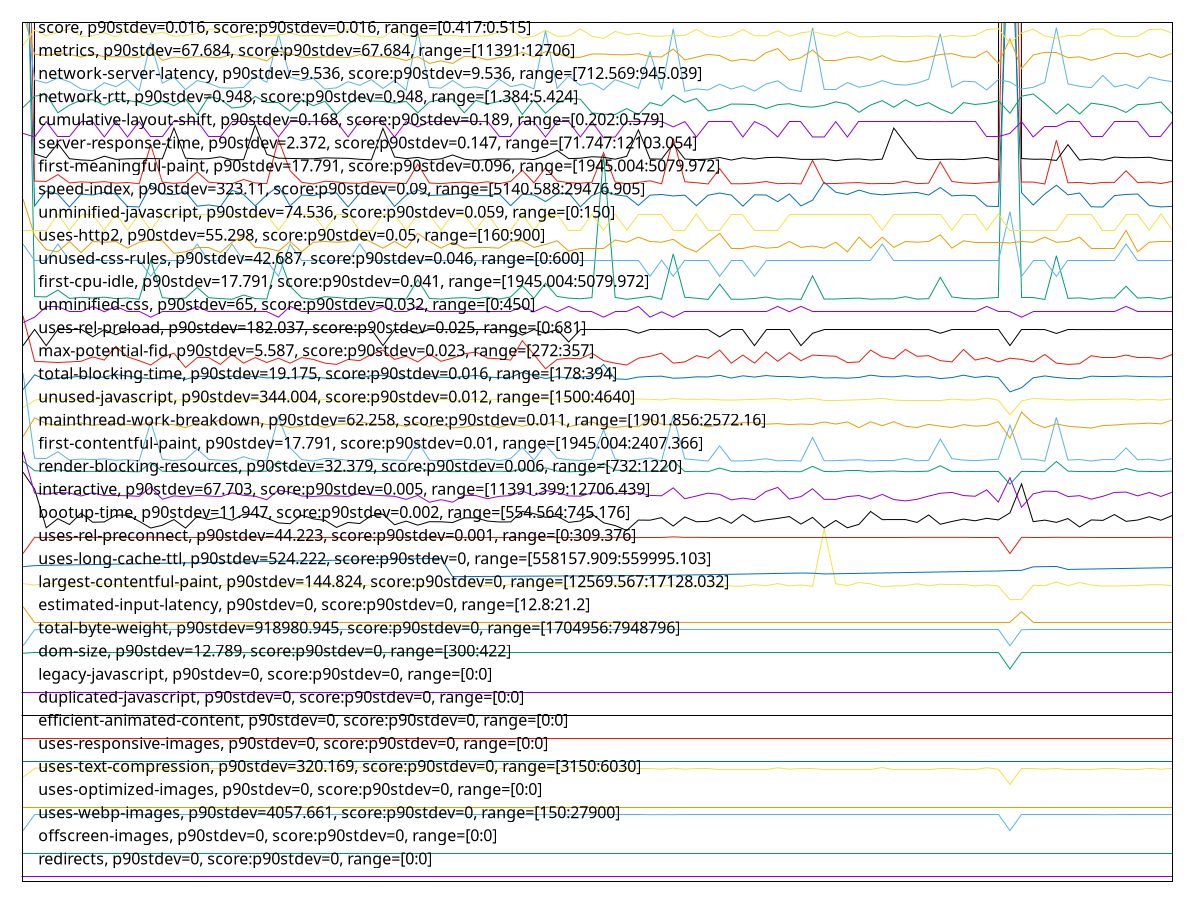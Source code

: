 reset
set terminal svg size 640, 4440 enhanced background rgb 'white'
set output "reprap/correlation/pages/correlation.svg"

$redirectsP90Stdev0ScoreP90Stdev0Range00 <<EOF
0 0.2
1 0.2
2 0.2
3 0.2
4 0.2
5 0.2
6 0.2
7 0.2
8 0.2
9 0.2
10 0.2
11 0.2
12 0.2
13 0.2
14 0.2
15 0.2
16 0.2
17 0.2
18 0.2
19 0.2
20 0.2
21 0.2
22 0.2
23 0.2
24 0.2
25 0.2
26 0.2
27 0.2
28 0.2
29 0.2
30 0.2
31 0.2
32 0.2
33 0.2
34 0.2
35 0.2
36 0.2
37 0.2
38 0.2
39 0.2
40 0.2
41 0.2
42 0.2
43 0.2
44 0.2
45 0.2
46 0.2
47 0.2
48 0.2
49 0.2
50 0.2
51 0.2
52 0.2
53 0.2
54 0.2
55 0.2
56 0.2
57 0.2
58 0.2
59 0.2
60 0.2
61 0.2
62 0.2
63 0.2
64 0.2
65 0.2
66 0.2
67 0.2
68 0.2
69 0.2
70 0.2
71 0.2
72 0.2
73 0.2
74 0.2
75 0.2
76 0.2
77 0.2
78 0.2
79 0.2
80 0.2
81 0.2
82 0.2
83 0.2
84 0.2
85 0.2
86 0.2
87 0.2
88 0.2
89 0.2
90 0.2
91 0.2
92 0.2
93 0.2
94 0.2
95 0.2
96 0.2
97 0.2
98 0.2
99 0.2
EOF

$offscreenImagesP90Stdev0ScoreP90Stdev0Range00 <<EOF
0 1.2
1 1.2
2 1.2
3 1.2
4 1.2
5 1.2
6 1.2
7 1.2
8 1.2
9 1.2
10 1.2
11 1.2
12 1.2
13 1.2
14 1.2
15 1.2
16 1.2
17 1.2
18 1.2
19 1.2
20 1.2
21 1.2
22 1.2
23 1.2
24 1.2
25 1.2
26 1.2
27 1.2
28 1.2
29 1.2
30 1.2
31 1.2
32 1.2
33 1.2
34 1.2
35 1.2
36 1.2
37 1.2
38 1.2
39 1.2
40 1.2
41 1.2
42 1.2
43 1.2
44 1.2
45 1.2
46 1.2
47 1.2
48 1.2
49 1.2
50 1.2
51 1.2
52 1.2
53 1.2
54 1.2
55 1.2
56 1.2
57 1.2
58 1.2
59 1.2
60 1.2
61 1.2
62 1.2
63 1.2
64 1.2
65 1.2
66 1.2
67 1.2
68 1.2
69 1.2
70 1.2
71 1.2
72 1.2
73 1.2
74 1.2
75 1.2
76 1.2
77 1.2
78 1.2
79 1.2
80 1.2
81 1.2
82 1.2
83 1.2
84 1.2
85 1.2
86 1.2
87 1.2
88 1.2
89 1.2
90 1.2
91 1.2
92 1.2
93 1.2
94 1.2
95 1.2
96 1.2
97 1.2
98 1.2
99 1.2
EOF

$usesWebpImagesP90Stdev4057661ScoreP90Stdev0Range15027900 <<EOF
0 2.2
1 2.8962162162162164
2 2.9000000000000004
3 2.9000000000000004
4 2.8962162162162164
5 2.8962162162162164
6 2.9000000000000004
7 2.8962162162162164
8 2.9000000000000004
9 2.8962162162162164
10 2.8962162162162164
11 2.8924324324324324
12 2.8962162162162164
13 2.8962162162162164
14 2.8962162162162164
15 2.9000000000000004
16 2.8962162162162164
17 2.8962162162162164
18 2.8962162162162164
19 2.8962162162162164
20 2.8962162162162164
21 2.8962162162162164
22 2.8924324324324324
23 2.9000000000000004
24 2.8962162162162164
25 2.8962162162162164
26 2.8962162162162164
27 2.8962162162162164
28 2.8962162162162164
29 2.8962162162162164
30 2.8962162162162164
31 2.9000000000000004
32 2.8962162162162164
33 2.8962162162162164
34 2.9000000000000004
35 2.8962162162162164
36 2.8962162162162164
37 2.8962162162162164
38 2.8962162162162164
39 2.8962162162162164
40 2.8962162162162164
41 2.8962162162162164
42 2.8962162162162164
43 2.9000000000000004
44 2.8962162162162164
45 2.9000000000000004
46 2.8962162162162164
47 2.9000000000000004
48 2.8962162162162164
49 2.8962162162162164
50 2.9000000000000004
51 2.8962162162162164
52 2.8962162162162164
53 2.9000000000000004
54 2.8924324324324324
55 2.8962162162162164
56 2.8924324324324324
57 2.8962162162162164
58 2.8962162162162164
59 2.8962162162162164
60 2.8962162162162164
61 2.8962162162162164
62 2.8962162162162164
63 2.8962162162162164
64 2.8962162162162164
65 2.8962162162162164
66 2.8962162162162164
67 2.9000000000000004
68 2.8962162162162164
69 2.8962162162162164
70 2.8962162162162164
71 2.8962162162162164
72 2.8962162162162164
73 2.8962162162162164
74 2.8962162162162164
75 2.8962162162162164
76 2.8962162162162164
77 2.8962162162162164
78 2.8962162162162164
79 2.8962162162162164
80 2.8962162162162164
81 2.8962162162162164
82 2.8962162162162164
83 2.8962162162162164
84 2.8962162162162164
85 2.203783783783784
86 2.8962162162162164
87 2.8962162162162164
88 2.8962162162162164
89 2.8962162162162164
90 2.8962162162162164
91 2.8962162162162164
92 2.8962162162162164
93 2.8924324324324324
94 2.8962162162162164
95 2.9000000000000004
96 2.8962162162162164
97 2.8962162162162164
98 2.8962162162162164
99 2.8962162162162164
EOF

$usesOptimizedImagesP90Stdev0ScoreP90Stdev0Range00 <<EOF
0 3.2
1 3.2
2 3.2
3 3.2
4 3.2
5 3.2
6 3.2
7 3.2
8 3.2
9 3.2
10 3.2
11 3.2
12 3.2
13 3.2
14 3.2
15 3.2
16 3.2
17 3.2
18 3.2
19 3.2
20 3.2
21 3.2
22 3.2
23 3.2
24 3.2
25 3.2
26 3.2
27 3.2
28 3.2
29 3.2
30 3.2
31 3.2
32 3.2
33 3.2
34 3.2
35 3.2
36 3.2
37 3.2
38 3.2
39 3.2
40 3.2
41 3.2
42 3.2
43 3.2
44 3.2
45 3.2
46 3.2
47 3.2
48 3.2
49 3.2
50 3.2
51 3.2
52 3.2
53 3.2
54 3.2
55 3.2
56 3.2
57 3.2
58 3.2
59 3.2
60 3.2
61 3.2
62 3.2
63 3.2
64 3.2
65 3.2
66 3.2
67 3.2
68 3.2
69 3.2
70 3.2
71 3.2
72 3.2
73 3.2
74 3.2
75 3.2
76 3.2
77 3.2
78 3.2
79 3.2
80 3.2
81 3.2
82 3.2
83 3.2
84 3.2
85 3.2
86 3.2
87 3.2
88 3.2
89 3.2
90 3.2
91 3.2
92 3.2
93 3.2
94 3.2
95 3.2
96 3.2
97 3.2
98 3.2
99 3.2
EOF

$usesTextCompressionP90Stdev320169ScoreP90Stdev0Range31506030 <<EOF
0 4.513703703703704
1 4.9
2 4.946666666666666
3 4.861111111111111
4 4.9
5 4.861111111111111
6 4.9
7 4.9
8 4.9
9 4.9
10 4.861111111111111
11 4.881851851851852
12 4.861111111111111
13 4.861111111111111
14 4.9
15 4.861111111111111
16 4.9
17 4.9
18 4.9
19 4.861111111111111
20 4.9
21 4.861111111111111
22 4.9
23 4.861111111111111
24 4.9
25 4.861111111111111
26 4.9
27 4.861111111111111
28 4.861111111111111
29 4.938888888888889
30 4.9
31 4.9
32 4.861111111111111
33 4.9
34 4.9
35 4.861111111111111
36 4.9
37 4.822222222222222
38 4.861111111111111
39 4.9
40 4.822222222222222
41 4.9
42 4.9
43 4.861111111111111
44 4.9
45 4.9
46 4.9
47 4.938888888888889
48 4.9
49 4.9
50 4.861111111111111
51 4.9
52 4.9
53 4.9
54 4.9
55 4.861111111111111
56 4.905185185185185
57 4.861111111111111
58 4.9
59 4.9
60 4.861111111111111
61 4.861111111111111
62 4.861111111111111
63 4.861111111111111
64 4.861111111111111
65 4.923333333333334
66 4.861111111111111
67 4.9
68 4.9
69 4.861111111111111
70 4.861111111111111
71 4.861111111111111
72 4.861111111111111
73 4.861111111111111
74 4.933703703703704
75 4.861111111111111
76 4.861111111111111
77 4.861111111111111
78 4.861111111111111
79 4.9
80 4.9
81 4.861111111111111
82 4.861111111111111
83 4.925925925925926
84 4.861111111111111
85 4.2
86 4.9
87 4.9
88 4.861111111111111
89 4.9
90 4.861111111111111
91 4.861111111111111
92 4.861111111111111
93 4.9
94 4.9
95 4.861111111111111
96 4.861111111111111
97 4.9
98 4.861111111111111
99 4.9
EOF

$usesResponsiveImagesP90Stdev0ScoreP90Stdev0Range00 <<EOF
0 5.2
1 5.2
2 5.2
3 5.2
4 5.2
5 5.2
6 5.2
7 5.2
8 5.2
9 5.2
10 5.2
11 5.2
12 5.2
13 5.2
14 5.2
15 5.2
16 5.2
17 5.2
18 5.2
19 5.2
20 5.2
21 5.2
22 5.2
23 5.2
24 5.2
25 5.2
26 5.2
27 5.2
28 5.2
29 5.2
30 5.2
31 5.2
32 5.2
33 5.2
34 5.2
35 5.2
36 5.2
37 5.2
38 5.2
39 5.2
40 5.2
41 5.2
42 5.2
43 5.2
44 5.2
45 5.2
46 5.2
47 5.2
48 5.2
49 5.2
50 5.2
51 5.2
52 5.2
53 5.2
54 5.2
55 5.2
56 5.2
57 5.2
58 5.2
59 5.2
60 5.2
61 5.2
62 5.2
63 5.2
64 5.2
65 5.2
66 5.2
67 5.2
68 5.2
69 5.2
70 5.2
71 5.2
72 5.2
73 5.2
74 5.2
75 5.2
76 5.2
77 5.2
78 5.2
79 5.2
80 5.2
81 5.2
82 5.2
83 5.2
84 5.2
85 5.2
86 5.2
87 5.2
88 5.2
89 5.2
90 5.2
91 5.2
92 5.2
93 5.2
94 5.2
95 5.2
96 5.2
97 5.2
98 5.2
99 5.2
EOF

$efficientAnimatedContentP90Stdev0ScoreP90Stdev0Range00 <<EOF
0 6.2
1 6.2
2 6.2
3 6.2
4 6.2
5 6.2
6 6.2
7 6.2
8 6.2
9 6.2
10 6.2
11 6.2
12 6.2
13 6.2
14 6.2
15 6.2
16 6.2
17 6.2
18 6.2
19 6.2
20 6.2
21 6.2
22 6.2
23 6.2
24 6.2
25 6.2
26 6.2
27 6.2
28 6.2
29 6.2
30 6.2
31 6.2
32 6.2
33 6.2
34 6.2
35 6.2
36 6.2
37 6.2
38 6.2
39 6.2
40 6.2
41 6.2
42 6.2
43 6.2
44 6.2
45 6.2
46 6.2
47 6.2
48 6.2
49 6.2
50 6.2
51 6.2
52 6.2
53 6.2
54 6.2
55 6.2
56 6.2
57 6.2
58 6.2
59 6.2
60 6.2
61 6.2
62 6.2
63 6.2
64 6.2
65 6.2
66 6.2
67 6.2
68 6.2
69 6.2
70 6.2
71 6.2
72 6.2
73 6.2
74 6.2
75 6.2
76 6.2
77 6.2
78 6.2
79 6.2
80 6.2
81 6.2
82 6.2
83 6.2
84 6.2
85 6.2
86 6.2
87 6.2
88 6.2
89 6.2
90 6.2
91 6.2
92 6.2
93 6.2
94 6.2
95 6.2
96 6.2
97 6.2
98 6.2
99 6.2
EOF

$duplicatedJavascriptP90Stdev0ScoreP90Stdev0Range00 <<EOF
0 7.2
1 7.2
2 7.2
3 7.2
4 7.2
5 7.2
6 7.2
7 7.2
8 7.2
9 7.2
10 7.2
11 7.2
12 7.2
13 7.2
14 7.2
15 7.2
16 7.2
17 7.2
18 7.2
19 7.2
20 7.2
21 7.2
22 7.2
23 7.2
24 7.2
25 7.2
26 7.2
27 7.2
28 7.2
29 7.2
30 7.2
31 7.2
32 7.2
33 7.2
34 7.2
35 7.2
36 7.2
37 7.2
38 7.2
39 7.2
40 7.2
41 7.2
42 7.2
43 7.2
44 7.2
45 7.2
46 7.2
47 7.2
48 7.2
49 7.2
50 7.2
51 7.2
52 7.2
53 7.2
54 7.2
55 7.2
56 7.2
57 7.2
58 7.2
59 7.2
60 7.2
61 7.2
62 7.2
63 7.2
64 7.2
65 7.2
66 7.2
67 7.2
68 7.2
69 7.2
70 7.2
71 7.2
72 7.2
73 7.2
74 7.2
75 7.2
76 7.2
77 7.2
78 7.2
79 7.2
80 7.2
81 7.2
82 7.2
83 7.2
84 7.2
85 7.2
86 7.2
87 7.2
88 7.2
89 7.2
90 7.2
91 7.2
92 7.2
93 7.2
94 7.2
95 7.2
96 7.2
97 7.2
98 7.2
99 7.2
EOF

$legacyJavascriptP90Stdev0ScoreP90Stdev0Range00 <<EOF
0 8.2
1 8.2
2 8.2
3 8.2
4 8.2
5 8.2
6 8.2
7 8.2
8 8.2
9 8.2
10 8.2
11 8.2
12 8.2
13 8.2
14 8.2
15 8.2
16 8.2
17 8.2
18 8.2
19 8.2
20 8.2
21 8.2
22 8.2
23 8.2
24 8.2
25 8.2
26 8.2
27 8.2
28 8.2
29 8.2
30 8.2
31 8.2
32 8.2
33 8.2
34 8.2
35 8.2
36 8.2
37 8.2
38 8.2
39 8.2
40 8.2
41 8.2
42 8.2
43 8.2
44 8.2
45 8.2
46 8.2
47 8.2
48 8.2
49 8.2
50 8.2
51 8.2
52 8.2
53 8.2
54 8.2
55 8.2
56 8.2
57 8.2
58 8.2
59 8.2
60 8.2
61 8.2
62 8.2
63 8.2
64 8.2
65 8.2
66 8.2
67 8.2
68 8.2
69 8.2
70 8.2
71 8.2
72 8.2
73 8.2
74 8.2
75 8.2
76 8.2
77 8.2
78 8.2
79 8.2
80 8.2
81 8.2
82 8.2
83 8.2
84 8.2
85 8.2
86 8.2
87 8.2
88 8.2
89 8.2
90 8.2
91 8.2
92 8.2
93 8.2
94 8.2
95 8.2
96 8.2
97 8.2
98 8.2
99 8.2
EOF

$domSizeP90Stdev12789ScoreP90Stdev0Range300422 <<EOF
0 9.8827868852459
1 9.899999999999999
2 9.899999999999999
3 9.899999999999999
4 9.899999999999999
5 9.899999999999999
6 9.899999999999999
7 9.899999999999999
8 9.899999999999999
9 9.899999999999999
10 9.899999999999999
11 9.899999999999999
12 9.899999999999999
13 9.899999999999999
14 9.899999999999999
15 9.899999999999999
16 9.899999999999999
17 9.899999999999999
18 9.899999999999999
19 9.899999999999999
20 9.899999999999999
21 9.899999999999999
22 9.899999999999999
23 9.899999999999999
24 9.899999999999999
25 9.899999999999999
26 9.899999999999999
27 9.899999999999999
28 9.899999999999999
29 9.899999999999999
30 9.899999999999999
31 9.899999999999999
32 9.899999999999999
33 9.899999999999999
34 9.899999999999999
35 9.899999999999999
36 9.899999999999999
37 9.899999999999999
38 9.899999999999999
39 9.899999999999999
40 9.899999999999999
41 9.899999999999999
42 9.899999999999999
43 9.899999999999999
44 9.899999999999999
45 9.899999999999999
46 9.899999999999999
47 9.899999999999999
48 9.899999999999999
49 9.899999999999999
50 9.899999999999999
51 9.899999999999999
52 9.899999999999999
53 9.899999999999999
54 9.899999999999999
55 9.899999999999999
56 9.899999999999999
57 9.899999999999999
58 9.899999999999999
59 9.899999999999999
60 9.899999999999999
61 9.899999999999999
62 9.899999999999999
63 9.899999999999999
64 9.899999999999999
65 9.899999999999999
66 9.899999999999999
67 9.899999999999999
68 9.899999999999999
69 9.899999999999999
70 9.899999999999999
71 9.899999999999999
72 9.899999999999999
73 9.899999999999999
74 9.899999999999999
75 9.899999999999999
76 9.899999999999999
77 9.899999999999999
78 9.899999999999999
79 9.899999999999999
80 9.899999999999999
81 9.899999999999999
82 9.899999999999999
83 9.899999999999999
84 9.899999999999999
85 9.2
86 9.899999999999999
87 9.899999999999999
88 9.899999999999999
89 9.899999999999999
90 9.899999999999999
91 9.899999999999999
92 9.899999999999999
93 9.899999999999999
94 9.899999999999999
95 9.899999999999999
96 9.899999999999999
97 9.899999999999999
98 9.899999999999999
99 9.899999999999999
EOF

$totalByteWeightP90Stdev918980945ScoreP90Stdev0Range17049567948796 <<EOF
0 10.20194333939659
1 10.900086560005432
2 10.900000672746156
3 10.899998542383328
4 10.899999887875639
5 10.899999327253843
6 10.899999215129483
7 10.899999999999999
8 10.899999215129483
9 10.899999327253843
10 10.899999887875639
11 10.899999999999999
12 10.899999999999999
13 10.899998542383328
14 10.899998654507687
15 10.899999215129483
16 10.899999999999999
17 10.899999215129483
18 10.899999999999999
19 10.899999327253843
20 10.899998654507687
21 10.899999999999999
22 10.899999999999999
23 10.900000560621796
24 10.900000672746156
25 10.899999327253843
26 10.899999327253843
27 10.899999999999999
28 10.899999999999999
29 10.899999327253843
30 10.899998542383328
31 10.899999999999999
32 10.899999887875639
33 10.899999999999999
34 10.899999999999999
35 10.899999887875639
36 10.899999775751281
37 10.899995963523061
38 10.899995290776905
39 10.899995963523061
40 10.899995963523061
41 10.89999461803075
42 10.899996636269218
43 10.899996748393578
44 10.899996636269218
45 10.899995066528186
46 10.899996636269218
47 10.899995739274344
48 10.899996636269218
49 10.899996636269218
50 10.899993833160234
51 10.89999450590639
52 10.899995963523061
53 10.899996636269218
54 10.899995851398703
55 10.899996636269218
56 10.89999450590639
57 10.899995851398703
58 10.899995963523061
59 10.899996636269218
60 10.89999461803075
61 10.899995963523061
62 10.899995290776905
63 10.899995178652546
64 10.899996524144859
65 10.899995066528186
66 10.899995851398703
67 10.899995739274344
68 10.899991814921766
69 10.899991254299968
70 10.899989796683297
71 10.899991142175608
72 10.89999259979228
73 10.89999259979228
74 10.89999259979228
75 10.89999259979228
76 10.89999259979228
77 10.899991927046125
78 10.899991927046125
79 10.89999259979228
80 10.89999259979228
81 10.89999259979228
82 10.89999271191664
83 10.899992487667921
84 10.89999103005125
85 10.2
86 10.90007803855412
87 10.900034197929607
88 10.90003711316295
89 10.90003711316295
90 10.899991254299968
91 10.899991142175608
92 10.899991927046125
93 10.899992487667921
94 10.899992039170485
95 10.89999259979228
96 10.899991927046125
97 10.899991814921766
98 10.899991927046125
99 10.89999259979228
EOF

$estimatedInputLatencyP90Stdev0ScoreP90Stdev0Range128212 <<EOF
0 11.899999999999999
1 11.2
2 11.2
3 11.2
4 11.2
5 11.2
6 11.2
7 11.2
8 11.2
9 11.2
10 11.2
11 11.2
12 11.2
13 11.2
14 11.2
15 11.2
16 11.2
17 11.2
18 11.2
19 11.2
20 11.2
21 11.2
22 11.2
23 11.2
24 11.2
25 11.2
26 11.2
27 11.2
28 11.2
29 11.2
30 11.2
31 11.2
32 11.2
33 11.2
34 11.2
35 11.2
36 11.2
37 11.2
38 11.2
39 11.2
40 11.2
41 11.2
42 11.2
43 11.2
44 11.2
45 11.2
46 11.2
47 11.2
48 11.2
49 11.2
50 11.2
51 11.2
52 11.2
53 11.2
54 11.2
55 11.2
56 11.2
57 11.2
58 11.2
59 11.2
60 11.2
61 11.2
62 11.2
63 11.2
64 11.2
65 11.2
66 11.2
67 11.2
68 11.2
69 11.2
70 11.2
71 11.2
72 11.2
73 11.2
74 11.2
75 11.2
76 11.2
77 11.2
78 11.2
79 11.2
80 11.2
81 11.2
82 11.2
83 11.2
84 11.2
85 11.2
86 11.68
87 11.2
88 11.2
89 11.2
90 11.2
91 11.2
92 11.2
93 11.2
94 11.2
95 11.2
96 11.2
97 11.2
98 11.2
99 11.2
EOF

$largestContentfulPaintP90Stdev144824ScoreP90Stdev0Range1256956717128032 <<EOF
0 12.900026802260578
1 12.833423854777694
2 12.913714381710136
3 12.871013690211816
4 12.85907897860414
5 12.80948307054355
6 12.806554923575273
7 12.899999999999999
8 12.851899658079729
9 12.844671088401515
10 12.789884587551496
11 12.782771937650287
12 12.817933488275925
13 12.793202372382948
14 12.913644360804375
15 12.809510207832385
16 12.863016565711485
17 12.801561662429359
18 12.892571753480468
19 12.837586245845653
20 12.801376056774847
21 12.842856575360297
22 12.816713315363055
23 12.866329325119079
24 12.864355673655675
25 12.787962865467966
26 12.807937250164644
27 12.899214023708513
28 12.803218712189667
29 12.782946822400566
30 12.851111671618701
31 12.941454721409645
32 12.801310391236429
33 12.79251891473818
34 12.85325752760633
35 12.801933878823155
36 12.78821246151961
37 12.793998064493897
38 12.897150249643914
39 12.852399855267794
40 12.803120883938556
41 12.790785143506962
42 12.853636779593524
43 12.866840243211369
44 12.799145103609883
45 12.900425820914954
46 12.8683592613297
47 12.774256524436005
48 12.79491068146662
49 12.794433601228311
50 12.792998340174293
51 12.877840561009604
52 12.836126192700595
53 12.836980514756561
54 12.811963284731902
55 12.792706530562237
56 12.840553591120031
57 12.756405883861976
58 12.808687378432603
59 12.835275555955462
60 12.850831252967396
61 12.788379975648233
62 12.785646145069148
63 12.85165039705635
64 12.807820995359378
65 12.900164833902561
66 12.797454215995588
67 12.84137675554807
68 12.782111931983522
69 15.254429169283082
70 12.89208529245095
71 12.806223245600602
72 12.943826721470908
73 12.88906266751413
74 12.762706090239384
75 12.797177817683366
76 12.809599325348811
77 12.891792477754125
78 12.799188657283326
79 12.874929835510699
80 12.849249584564962
81 12.86544183526565
82 12.792588600615687
83 12.843025429601951
84 12.796354318227067
85 12.2
86 12.21868184568024
87 12.828378999280167
88 12.806657442221983
89 12.971049777541236
90 12.806993810592253
91 12.944964812460753
92 12.834111667789811
93 12.792773871241941
94 12.791726907938065
95 12.807144573308014
96 12.814696780282725
97 12.849831863676046
98 12.847004225184937
99 12.807157639410041
EOF

$usesLongCacheTtlP90Stdev524222ScoreP90Stdev0Range558157909559995103 <<EOF
0 13.632639341285483
1 13.67418104148932
2 13.68834748585312
3 13.697178494910787
4 13.706009503968504
5 13.713289352739746
6 13.722120261731783
7 13.73095117072382
8 13.739782079715907
9 13.748612988707944
10 13.757443897699982
11 13.767536365119446
12 13.776367274111482
13 13.78519818310352
14 13.79276753366813
15 13.801598442660167
16 13.810429351652203
17 13.81926026064424
18 13.828091169636277
19 13.836922078628314
20 13.845752987620351
21 13.854583896612388
22 13.864676364031851
23 13.875060248786806
24 13.883891257844473
25 13.89272226690214
26 13.899999999999999
27 13.908830908992035
28 13.917661817984072
29 13.926492726976111
30 13.935323635968148
31 13.944154544960185
32 13.952985453952222
33 13.961816362944258
34 13.970647271936295
35 13.979054927119334
36 13.987885419171242
37 13.2
38 13.20270751756795
39 13.2054150351359
40 13.2081225527039
41 13.210830070271848
42 13.215092464849754
43 13.217413279964267
44 13.220120897597848
45 13.223602120269616
46 13.226309737903197
47 13.229017355536827
48 13.231724973170408
49 13.23443259080399
50 13.237140208437621
51 13.239847826071202
52 13.242555443704783
53 13.245263061338363
54 13.247970678971994
55 13.250678296605576
56 13.258621669878206
57 13.267437669090727
58 13.2762536683032
59 13.285069667515671
60 13.292328974241698
61 13.301144873388589
62 13.30996077253543
63 13.31877667168227
64 13.32914966357813
65 13.337965662790653
66 13.346358408194126
67 13.355173990466469
68 13.348834351249842
69 13.315343602023349
70 13.323831160806883
71 13.332318719590365
72 13.342364171647965
73 13.350851830497078
74 13.359339489346192
75 13.367827148195355
76 13.37631480704447
77 13.384802465893582
78 13.393290124742746
79 13.401777783591859
80 13.410265442441023
81 13.418753101290138
82 13.42724076013925
83 13.435728418988415
84 13.442656983775839
85 13.46205711813807
86 13.47296969371687
87 13.623356894456354
88 13.631844453239886
89 13.640332012023368
90 13.510557454043798
91 13.520828814992722
92 13.529629804359999
93 13.537173509531963
94 13.54597449889929
95 13.554775488266614
96 13.563576477633891
97 13.572377467001216
98 13.581178456368542
99 13.589979445735818
EOF

$usesRelPreconnectP90Stdev44223ScoreP90Stdev0001Range0309376 <<EOF
0 14.2
1 14.901333653090317
2 14.89946840401295
3 14.89946840401295
4 14.89946840401295
5 14.89946840401295
6 14.89946840401295
7 14.89946840401295
8 14.89946840401295
9 14.89946840401295
10 14.89946840401295
11 14.909932451336983
12 14.89946840401295
13 14.89946840401295
14 14.89946840401295
15 14.89946840401295
16 14.89946840401295
17 14.89946840401295
18 14.89946840401295
19 14.904355356595653
20 14.89946840401295
21 14.89946840401295
22 14.91318731097699
23 14.89946840401295
24 14.89946840401295
25 14.89946840401295
26 14.89946840401295
27 14.89946840401295
28 14.89946840401295
29 14.89946840401295
30 14.89946840401295
31 14.89946840401295
32 14.89946840401295
33 14.89946840401295
34 14.89946840401295
35 14.89946840401295
36 14.89946840401295
37 14.89946840401295
38 14.89946840401295
39 14.89946840401295
40 14.89946840401295
41 14.89946840401295
42 14.89946840401295
43 14.89946840401295
44 14.89946840401295
45 14.901646082310776
46 14.89946840401295
47 14.89946840401295
48 14.89946840401295
49 14.89946840401295
50 14.89946840401295
51 14.899752854497248
52 14.89946840401295
53 14.89946840401295
54 14.89946840401295
55 14.89946840401295
56 14.921329123199701
57 14.89946840401295
58 14.900722784017479
59 14.89946840401295
60 14.89946840401295
61 14.89946840401295
62 14.89946840401295
63 14.89946840401295
64 14.89946840401295
65 14.89946840401295
66 14.899608297693753
67 14.899533687730658
68 14.89946840401295
69 14.89946840401295
70 14.89946840401295
71 14.89946840401295
72 14.89946840401295
73 14.89946840401295
74 14.89946840401295
75 14.89946840401295
76 14.89946840401295
77 14.900951277029456
78 14.899860106319197
79 14.899999999999999
80 14.89946840401295
81 14.900708794649399
82 14.89946840401295
83 14.89946840401295
84 14.89946840401295
85 14.2
86 14.899836790705729
87 14.89946840401295
88 14.89946840401295
89 14.901259043127222
90 14.89946840401295
91 14.89990673754613
92 14.89946840401295
93 14.89946840401295
94 14.89946840401295
95 14.89946840401295
96 14.89946840401295
97 14.89946840401295
98 14.89951037211719
99 14.89946840401295
EOF

$bootupTimeP90Stdev11947ScoreP90Stdev0002Range554564745176 <<EOF
0 17.71960873177734
1 16.98867739255232
2 15.315212629352674
3 15.708965933982931
4 15.455011707832915
5 15.94584183095401
6 15.555578215877338
7 15.56689326988443
8 15.860608807311733
9 15.863464007855585
10 15.596238386585087
11 15.303844701261426
12 15.424186116776191
13 15.671478208323894
14 15.301782611979759
15 15.805196767127429
16 15.670420726640991
17 15.768978019487875
18 15.640969861772039
19 15.899999999999999
20 15.889742427675808
21 15.734979983382436
22 15.524805498904755
23 15.4897499811164
24 15.860291562806859
25 15.699025606163609
26 15.638537653901352
27 15.329805876576778
28 15.545849384394591
29 15.49900294584183
30 15.837767202960947
31 15.903331067301156
32 15.447239217463558
33 15.603852254702018
34 15.427464309993203
35 15.577996827554955
36 15.573449656318457
37 15.543893043281221
38 15.743281214593246
39 15.744761688949323
40 15.60543847722638
41 15.565782914117385
42 15.568585240577086
43 16.020764408187933
44 15.928446257270192
45 15.76918951582446
46 15.818944029005218
47 15.546008006647032
48 15.609086789032409
49 15.910363320492491
50 15.531414759422915
51 15.41075609940328
52 15.2
53 15.649165344814566
54 15.643031951053707
55 15.754807764936928
56 15.390399577007328
57 15.783624140796139
58 15.574137019412344
59 15.593436060125384
60 15.762791751642874
61 15.509472014502608
62 15.889689553591667
63 15.56985421859657
64 15.6572550796888
65 15.720492484326611
66 15.799697862376314
67 15.475156733892286
68 15.765223959513568
69 15.30569529420651
70 15.633091623234385
71 15.313837903164892
72 15.463947428053478
73 16.0210816526928
74 15.667988518770299
75 15.670262104388554
76 15.67068509706171
77 15.547118362414084
78 15.869491653448147
79 15.46881184379485
80 15.586826799607225
81 15.69093587128937
82 15.61754664249566
83 15.725674144572857
84 15.655192990407132
85 15.96080519676713
86 17.213022131580946
87 15.580746279930507
88 15.646151522018279
89 15.549391948032333
90 15.712508497620668
91 15.350321021225168
92 15.6544527532291
93 15.634360601253876
94 15.88619986403807
95 15.593277437872949
96 15.649641211571877
97 15.79351159453131
98 15.640229624594
99 15.85040410907168
EOF

$interactiveP90Stdev67703ScoreP90Stdev0005Range1139139912706439 <<EOF
0 18.608432918509557
1 16.819996703387268
2 16.76722709083084
3 16.843692023112915
4 16.821425235570448
5 16.691621109310187
6 16.83401646474914
7 16.706860617382308
8 16.712173658232825
9 16.700921220113006
10 16.675876120619396
11 17.07066838823109
12 16.550738532824187
13 16.694366455134013
14 16.656131241815697
15 16.71888409659075
16 16.69189582703772
17 16.66039486094704
18 16.826038661941524
19 16.720345594901236
20 16.6799840663718
21 16.52696629213483
22 16.95026143970404
23 16.84890067122698
24 16.688269553034257
25 16.671147312802763
26 16.70371418367627
27 16.68947281668086
28 16.67392379330238
29 16.800762799556793
30 16.730354477441093
31 16.703886340118856
32 16.67717278829336
33 16.54517275166433
34 16.716633242676476
35 16.419472908253436
36 16.533394686959145
37 16.421355640412806
38 16.722127597227182
39 16.708970449529772
40 16.572840489730133
41 16.674901788412406
42 16.710572969607057
43 16.90685695447927
44 16.701293004770932
45 16.930824244755172
46 16.847014276164572
47 16.692608261677794
48 16.68363048634195
49 16.829166781132386
50 16.823749347545398
51 16.800195049586552
52 16.792411380639727
53 16.841101434942264
54 16.717483036180322
55 16.699298554069028
56 17.042972262666776
57 16.571258115619536
58 16.689828118275138
59 16.814799043982305
60 16.760064283948243
61 16.522085473842292
62 16.598880067397406
63 16.530370960504747
64 16.886676190214555
65 17.061231834290265
66 16.556284168017356
67 16.66383066399275
68 17.003696784886863
69 16.54670018222943
70 16.544500608957623
71 16.665041253445423
72 16.710536340576724
73 16.56106975083102
74 16.759522174299242
75 16.537449520617564
76 16.478874206752565
77 16.548777048249587
78 16.68614140637162
79 16.80938527329835
80 16.844778073862447
81 16.710025365603506
82 16.678742342243343
83 16.956541486955487
84 16.4264379183722
85 17.482994056939823
86 16.2
87 16.782763294048692
88 16.9
89 16.891553345604056
90 16.666821424319846
91 16.70414823768578
92 16.553806214114992
93 16.67732571449502
94 16.844844006117043
95 16.86117505929324
96 16.695765684092922
97 16.844715804510866
98 16.670650989441683
99 16.86121718267813
EOF

$renderBlockingResourcesP90Stdev32379ScoreP90Stdev0006Range7321220 <<EOF
0 18.19321533923304
1 17.784365781710914
2 17.76165191740413
3 17.829793510324482
4 17.75339233038348
5 17.755457227138642
6 17.757522123893803
7 17.75958702064897
8 17.76991150442478
9 17.747197640117992
10 17.738938053097343
11 18.141592920353983
12 17.76371681415929
13 17.747197640117992
14 17.76991150442478
15 17.848377581120943
16 17.798820058997048
17 17.757522123893803
18 17.738938053097343
19 17.776106194690264
20 17.757522123893803
21 17.767846607669615
22 18.207669616519173
23 17.871091445427727
24 17.767846607669615
25 17.74513274336283
26 17.782300884955752
27 17.767846607669615
28 17.76991150442478
29 17.75958702064897
30 17.75132743362832
31 17.75132743362832
32 17.76371681415929
33 17.75339233038348
34 17.94749262536873
35 17.757522123893803
36 17.75339233038348
37 17.74513274336283
38 17.749262536873154
39 17.738938053097343
40 17.75339233038348
41 17.765781710914453
42 17.74513274336283
43 17.869026548672565
44 17.75132743362832
45 17.91032448377581
46 17.76991150442478
47 17.73687315634218
48 17.755457227138642
49 17.73480825958702
50 18.11268436578171
51 17.813274336283186
52 17.78023598820059
53 17.747197640117992
54 17.75958702064897
55 17.749262536873154
56 18.20560471976401
57 17.747197640117992
58 17.76165191740413
59 17.74306784660767
60 17.9
61 17.755457227138642
62 17.74513274336283
63 17.75958702064897
64 17.741002949852508
65 17.75958702064897
66 17.74513274336283
67 17.74306784660767
68 17.97433628318584
69 17.75132743362832
70 17.74513274336283
71 17.788495575221237
72 17.788495575221237
73 17.73480825958702
74 17.757522123893803
75 17.77197640117994
76 17.74513274336283
77 17.747197640117992
78 17.767846607669615
79 17.999115044247787
80 17.747197640117992
81 17.757522123893803
82 17.749262536873154
83 17.741002949852508
84 17.741002949852508
85 17.2
86 17.755457227138642
87 17.75132743362832
88 17.74513274336283
89 18.18495575221239
90 17.767846607669615
91 17.749262536873154
92 17.747197640117992
93 17.755457227138642
94 17.747197640117992
95 17.881415929203538
96 17.76371681415929
97 17.75958702064897
98 17.75958702064897
99 17.76991150442478
EOF

$firstContentfulPaintP90Stdev17791ScoreP90Stdev001Range19450042407366 <<EOF
0 22.006007937674568
1 18.32405526973394
2 18.310880493899745
3 18.607767749522267
4 18.24562398941643
5 18.29247861237689
6 18.26514126120829
7 18.29987064530354
8 18.237519917683375
9 18.26372541525797
10 18.209783330883432
11 19.899356754373077
12 18.279159782448914
13 18.228757312950165
14 18.265853300014697
15 18.722389534029105
16 18.27523327943554
17 18.236886079670732
18 18.210190798177273
19 18.393085991474347
20 18.241257092459207
21 18.216669116566216
22 20.126863442598857
23 18.775002204909597
24 18.272339850066142
25 18.200522710568865
26 18.318811700720268
27 18.285765691606642
28 18.239808319858884
29 18.22953108922534
30 18.297170660002937
31 18.26121887402616
32 18.247743642510656
33 18.218994561222985
34 19.056772012347494
35 18.242232544465672
36 18.216936645597528
37 18.25844068793179
38 18.28029575187417
39 18.23428487432015
40 18.295598412465086
41 18.214940467440833
42 18.309847420255768
43 18.794013229457594
44 18.250299573717474
45 18.9
46 18.33082992797295
47 18.256905482875197
48 18.231432603263265
49 18.277447596648535
50 19.554408937233575
51 18.286543583713065
52 18.206391885932675
53 18.26781655152138
54 18.33858415404968
55 18.20623548434514
56 20.171972953108924
57 18.295417315890045
58 18.253921505218283
59 18.20152697339409
60 18.86222078494782
61 18.2085197706894
62 18.21063530795237
63 18.242281934440687
64 18.304809642804642
65 18.211590180802585
66 18.229983830662942
67 18.201424077612813
68 19.223084521534616
69 18.215401440540933
70 18.220319858885784
71 18.245726885197705
72 18.25871233279435
73 18.211717771571365
74 18.226958694693515
75 18.227086285462292
76 18.319890048508007
77 18.215154490665878
78 18.23487343818903
79 19.156572688519773
80 18.307254446567686
81 18.246451271497868
82 18.220513302954576
83 18.255357930324852
84 18.286568278700567
85 19.760311627223288
86 18.28491783036895
87 18.283008084668527
88 18.2
89 20.092306923416146
90 18.24803175069822
91 18.268491547846537
92 18.20516125238865
93 18.267985300602675
94 18.268796119359102
95 18.772285756283992
96 18.25865471115684
97 18.284308687343817
98 18.219525503454353
99 18.3122346023813
EOF

$mainthreadWorkBreakdownP90Stdev62258ScoreP90Stdev0011Range1901856257216 <<EOF
0 19.26385522546775
1 20.07780481496035
2 19.826260023183867
3 19.744720883668816
4 19.773979479417168
5 19.850361648927542
6 19.751138595365163
7 19.817461655633593
8 19.832375961602963
9 19.78962474732478
10 19.76312234750872
11 19.862506346818943
12 19.819775250759236
13 19.772289549064517
14 19.647395648716753
15 19.84934903193051
16 19.730269296724572
17 20.015377983004925
18 19.75688569977872
19 19.775313987909932
20 19.896881676135028
21 19.782160888267274
22 19.787599513330733
23 19.655261872143946
24 19.711391701713914
25 19.808509048408283
26 19.651385762049397
27 19.793621566730238
28 19.811828554458113
29 19.908308824233853
30 19.8087504670301
31 19.794828659839276
32 19.79749097075196
33 19.705772012684072
34 19.87404749815586
35 19.686002509987276
36 19.78906143720722
37 19.640374390465897
38 19.668472835615017
39 19.750521636665
40 19.756610750792774
41 19.652787331270435
42 19.807275131007945
43 19.71056014868324
44 19.826930630466684
45 19.79474818696534
46 19.925744613586513
47 19.69150819577904
48 19.804029391759215
49 19.89814241782669
50 19.70642920782122
51 19.64911240336071
52 19.720646082216454
53 19.684983186917428
54 20.01845607043294
55 19.799261373978553
56 19.760473448741674
57 19.803083835490476
58 19.812505867813744
59 19.686344519701514
60 19.768366496460175
61 19.80699347594917
62 19.86641598727764
63 19.864296868264002
64 19.80175603307054
65 19.824026900932168
66 19.782563252636958
67 19.80638992939466
68 19.787988465554765
69 19.896895088280687
70 19.80375444277328
71 19.9
72 19.645853251966344
73 19.904003525478316
74 19.73539944243797
75 19.906008641253866
76 19.707837483115085
77 19.657226751482536
78 19.791589626663367
79 19.716407844189217
80 19.655275284289598
81 19.77949857735457
82 19.713363287125315
83 19.747054597012948
84 19.90923426228411
85 19.2
86 20.32377686021679
87 19.844969966373863
88 19.652338024390957
89 19.812090091298423
90 19.71119051952907
91 19.670665721429753
92 19.63207227230489
93 19.742829771131326
94 19.76208290622039
95 19.80235957962505
96 19.81899064023837
97 19.844487129130258
98 19.814061676709834
99 19.988781698169273
EOF

$unusedJavascriptP90Stdev344004ScoreP90Stdev0012Range15004640 <<EOF
0 20.51711409395973
1 20.83422818791946
2 20.93758389261745
3 20.890604026845637
4 20.883557046979863
5 20.841275167785234
6 20.878859060402682
7 20.911744966442953
8 20.878859060402682
9 20.8741610738255
10 20.845973154362415
11 20.89765100671141
12 20.843624161073826
13 20.848322147651007
14 20.855369127516777
15 20.895302013422818
16 20.86946308724832
17 20.871812080536913
18 20.883557046979863
19 20.845973154362415
20 20.86946308724832
21 20.841275167785234
22 20.89295302013423
23 20.888255033557048
24 20.8741610738255
25 20.845973154362415
26 20.871812080536913
27 20.845973154362415
28 20.843624161073826
29 20.923489932885904
30 20.8741610738255
31 20.860067114093958
32 20.845973154362415
33 20.876510067114094
34 20.86946308724832
35 20.843624161073826
36 20.876510067114094
37 20.843624161073826
38 20.855369127516777
39 20.8741610738255
40 20.878859060402682
41 20.876510067114094
42 20.86946308724832
43 20.9
44 20.876510067114094
45 20.89295302013423
46 20.871812080536913
47 20.93288590604027
48 20.871812080536913
49 20.888255033557048
50 20.888255033557048
51 20.888255033557048
52 20.883557046979863
53 20.890604026845637
54 20.878859060402682
55 20.848322147651007
56 20.911744966442953
57 20.881208053691275
58 20.876510067114094
59 20.888255033557048
60 20.85302013422819
61 20.841275167785234
62 20.855369127516777
63 20.876510067114094
64 20.89295302013423
65 20.907046979865772
66 20.845973154362415
67 20.883557046979863
68 20.916442953020134
69 20.845973154362415
70 20.845973154362415
71 20.841275167785234
72 20.855369127516777
73 20.878859060402682
74 20.918791946308723
75 20.843624161073826
76 20.845973154362415
77 20.845973154362415
78 20.845973154362415
79 20.845973154362415
80 20.888255033557048
81 20.848322147651007
82 20.845973154362415
83 20.93288590604027
84 20.841275167785234
85 20.2
86 20.808389261744967
87 20.911744966442953
88 20.890604026845637
89 20.871812080536913
90 20.845973154362415
91 20.85771812080537
92 20.878859060402682
93 20.878859060402682
94 20.885906040268456
95 20.888255033557048
96 20.845973154362415
97 20.8741610738255
98 20.841275167785234
99 20.895302013422818
EOF

$totalBlockingTimeP90Stdev19175ScoreP90Stdev0016Range178394 <<EOF
0 21.296456692913385
1 21.938582677165343
2 21.71964251968503
3 21.806299212598415
4 21.822834645669282
5 21.883464566929124
6 21.828346456692902
7 21.83937007874015
8 21.949606299212576
9 21.883464566929135
10 21.81732283464566
11 21.76220472440944
12 21.81732283464566
13 21.8779527559055
14 21.740157480314952
15 21.8779527559055
16 21.866929133858257
17 21.806299212598415
18 21.883464566929124
19 21.828346456692895
20 21.87244094488188
21 21.800787401574794
22 21.833858267716526
23 21.806299212598407
24 21.855905511811013
25 21.833858267716536
26 21.79527559055117
27 21.773228346456694
28 21.833858267716515
29 21.800787401574794
30 21.9
31 21.92204724409448
32 21.81732283464565
33 21.855905511811013
34 21.773228346456683
35 21.87244094488188
36 21.828346456692902
37 21.81732283464567
38 21.866929133858267
39 21.91102362204723
40 21.84488188976376
41 21.811811023622038
42 21.828346456692902
43 22.04330708661416
44 21.899999999999988
45 21.778740157480296
46 21.855905511811013
47 21.794801574803145
48 21.833858267716526
49 21.888976377952744
50 22.390551181102335
51 21.76220472440945
52 21.74015748031494
53 21.83937007874015
54 21.866929133858257
55 21.8779527559055
56 21.78976377952755
57 21.806299212598415
58 21.850393700787393
59 21.84488188976377
60 21.916535433070855
61 21.79527559055117
62 21.894488188976368
63 21.83937007874015
64 21.905511811023622
65 21.866929133858257
66 21.866929133858257
67 21.81732283464565
68 21.861417322834644
69 21.800787401574794
70 21.811811023622038
71 21.78976377952755
72 21.822834645669282
73 21.92204724409448
74 21.861417322834626
75 21.850393700787382
76 21.899999999999988
77 21.84488188976377
78 21.855905511811013
79 21.773228346456683
80 21.81732283464567
81 21.92204724409448
82 21.822834645669282
83 21.8779527559055
84 21.81732283464565
85 21.2
86 21.379186220472437
87 21.806299212598415
88 21.888976377952737
89 21.82283464566927
90 21.778740157480307
91 21.767716535433063
92 21.8779527559055
93 21.84488188976376
94 21.84488188976377
95 21.888976377952744
96 21.866929133858246
97 21.855905511811013
98 21.850393700787393
99 21.866929133858257
EOF

$maxPotentialFidP90Stdev5587ScoreP90Stdev0023Range272357 <<EOF
0 24.488461538461426
1 22.52307692307695
2 22.496153846153874
3 22.469230769230798
4 22.496153846153874
5 22.52307692307695
6 22.711538461538474
7 22.576923076923098
8 23.1692307692307
9 22.711538461538524
10 22.550000000000022
11 22.361538461538498
12 22.711538461538474
13 22.873076923076923
14 22.253846153846197
15 22.684615384615398
16 22.684615384615398
17 22.388461538461573
18 22.819230769230774
19 22.442307692307676
20 22.684615384615398
21 22.469230769230798
22 22.657692307692322
23 22.442307692307676
24 22.684615384615398
25 22.603846153846224
26 22.442307692307722
27 22.388461538461623
28 22.603846153846124
29 22.550000000000022
30 22.819230769230824
31 23.0076923076923
32 22.603846153846124
33 22.73846153846155
34 22.496153846153874
35 22.84615384615385
36 22.52307692307695
37 22.657692307692372
38 22.846153846153896
39 22.926923076923075
40 22.657692307692276
41 22.63076923076925
42 22.576923076923098
43 23.411538461538424
44 22.819230769230774
45 22.2
46 22.603846153846174
47 22.657692307692322
48 22.63076923076925
49 22.873076923076923
50 22.549999999999976
51 22.44230769230777
52 22.361538461538448
53 22.657692307692322
54 22.73846153846155
55 22.873076923076923
56 22.442307692307722
57 22.496153846153874
58 22.765384615384622
59 22.657692307692322
60 23.0076923076923
61 22.442307692307722
62 22.7923076923077
63 22.442307692307722
64 22.926923076923124
65 22.52307692307695
66 22.9
67 22.549999999999976
68 22.792307692307748
69 22.765384615384622
70 22.73846153846155
71 22.469230769230798
72 22.496153846153874
73 23.0076923076923
74 22.711538461538424
75 22.6307692307692
76 23.034615384615375
77 22.73846153846155
78 22.765384615384622
79 22.550000000000022
80 22.496153846153923
81 23.034615384615375
82 22.576923076923098
83 22.684615384615398
84 22.496153846153824
85 22.657692307692322
86 22.603846153846174
87 22.496153846153874
88 22.819230769230725
89 22.442307692307676
90 22.388461538461573
91 22.41538461538465
92 22.765384615384622
93 22.68461538461535
94 22.684615384615398
95 22.7923076923077
96 22.68461538461535
97 22.684615384615398
98 22.63076923076925
99 22.819230769230774
EOF

$usesRelPreloadP90Stdev182037ScoreP90Stdev0025Range0681 <<EOF
0 23.2
1 23.9020618556701
2 23.2
3 23.9
4 23.89896907216495
5 23.89896907216495
6 23.583505154639173
7 23.897938144329895
8 23.669072164948453
9 23.896907216494846
10 23.896907216494846
11 23.901030927835052
12 23.9
13 23.897938144329895
14 23.9
15 23.89896907216495
16 23.9
17 23.89896907216495
18 23.897938144329895
19 23.901030927835052
20 23.89896907216495
21 23.897938144329895
22 23.9
23 23.89896907216495
24 23.9
25 23.896907216494846
26 23.897938144329895
27 23.897938144329895
28 23.89896907216495
29 23.897938144329895
30 23.897938144329895
31 23.2
32 23.89896907216495
33 23.897938144329895
34 23.7340206185567
35 23.89896907216495
36 23.896907216494846
37 23.896907216494846
38 23.896907216494846
39 23.897938144329895
40 23.897938144329895
41 23.896907216494846
42 23.897938144329895
43 23.656701030927834
44 23.897938144329895
45 23.73298969072165
46 23.9
47 23.357731958762887
48 23.897938144329895
49 23.897938144329895
50 23.896907216494846
51 23.9020618556701
52 23.896907216494846
53 23.74020618556701
54 23.89896907216495
55 23.896907216494846
56 23.9020618556701
57 23.897938144329895
58 23.89896907216495
59 23.896907216494846
60 23.579381443298967
61 23.896907216494846
62 23.896907216494846
63 23.2
64 23.897938144329895
65 23.897938144329895
66 23.897938144329895
67 23.2
68 23.736082474226805
69 23.897938144329895
70 23.897938144329895
71 23.89896907216495
72 23.896907216494846
73 23.896907216494846
74 23.896907216494846
75 23.897938144329895
76 23.897938144329895
77 23.896907216494846
78 23.897938144329895
79 23.736082474226805
80 23.896907216494846
81 23.9
82 23.896907216494846
83 23.896907216494846
84 23.896907216494846
85 23.2
86 23.897938144329895
87 23.897938144329895
88 23.895876288659792
89 23.727835051546393
90 23.89896907216495
91 23.896907216494846
92 23.895876288659792
93 23.897938144329895
94 23.896907216494846
95 23.89896907216495
96 23.9
97 23.897938144329895
98 23.897938144329895
99 23.89896907216495
EOF

$unminifiedCssP90Stdev65ScoreP90Stdev0032Range0450 <<EOF
0 24.2
1 24.433333333333334
2 24.9
3 24.9
4 24.666666666666664
5 24.666666666666664
6 24.9
7 24.666666666666664
8 24.9
9 24.666666666666664
10 24.666666666666664
11 24.433333333333334
12 24.666666666666664
13 24.666666666666664
14 24.666666666666664
15 24.9
16 24.666666666666664
17 24.666666666666664
18 24.666666666666664
19 24.666666666666664
20 24.666666666666664
21 24.666666666666664
22 24.433333333333334
23 24.9
24 24.666666666666664
25 24.666666666666664
26 24.666666666666664
27 24.666666666666664
28 24.666666666666664
29 24.666666666666664
30 24.666666666666664
31 24.9
32 24.666666666666664
33 24.666666666666664
34 24.9
35 24.666666666666664
36 24.666666666666664
37 24.666666666666664
38 24.666666666666664
39 24.666666666666664
40 24.666666666666664
41 24.666666666666664
42 24.666666666666664
43 24.9
44 24.666666666666664
45 24.9
46 24.666666666666664
47 24.9
48 24.666666666666664
49 24.666666666666664
50 24.433333333333334
51 24.666666666666664
52 24.666666666666664
53 24.9
54 24.433333333333334
55 24.666666666666664
56 24.433333333333334
57 24.666666666666664
58 24.666666666666664
59 24.666666666666664
60 24.666666666666664
61 24.666666666666664
62 24.666666666666664
63 24.666666666666664
64 24.666666666666664
65 24.9
66 24.666666666666664
67 24.9
68 24.666666666666664
69 24.666666666666664
70 24.666666666666664
71 24.666666666666664
72 24.666666666666664
73 24.666666666666664
74 24.666666666666664
75 24.666666666666664
76 24.666666666666664
77 24.666666666666664
78 24.666666666666664
79 24.666666666666664
80 24.666666666666664
81 24.666666666666664
82 24.666666666666664
83 24.9
84 24.666666666666664
85 24.666666666666664
86 24.433333333333334
87 24.666666666666664
88 24.666666666666664
89 24.666666666666664
90 24.666666666666664
91 24.666666666666664
92 24.666666666666664
93 24.666666666666664
94 24.666666666666664
95 24.9
96 24.666666666666664
97 24.666666666666664
98 24.666666666666664
99 24.666666666666664
EOF

$firstCpuIdleP90Stdev17791ScoreP90Stdev0041Range19450045079972 <<EOF
0 51.00599853006037
1 25.32405526973394
2 25.310880493899745
3 25.607767749522267
4 25.24562398941643
5 25.29247861237689
6 25.26514126120829
7 25.29987064530354
8 25.237519917683375
9 25.26372541525797
10 25.209783330883432
11 26.899356754373077
12 25.279159782448914
13 25.228757312950165
14 25.265853300014697
15 25.722389534029105
16 25.27523327943554
17 25.236886079670732
18 25.210190798177273
19 25.393085991474347
20 25.241257092459207
21 25.216669116566216
22 27.126863442598857
23 25.775002204909597
24 25.272339850066142
25 25.200522710568865
26 25.318811700720268
27 25.285765691606642
28 25.239808319858884
29 25.22953108922534
30 25.297170660002937
31 25.26121887402616
32 25.247743642510656
33 25.218994561222985
34 26.056772012347494
35 25.242232544465672
36 25.216936645597528
37 25.25844068793179
38 25.28029575187417
39 25.23428487432015
40 25.295598412465086
41 25.214940467440833
42 25.309847420255768
43 25.794013229457594
44 25.250299573717474
45 25.9
46 25.33082992797295
47 25.256905482875197
48 25.231432603263265
49 25.277447596648535
50 31.466867558430124
51 25.286543583713065
52 25.206391885932675
53 25.26781655152138
54 25.33858415404968
55 25.20623548434514
56 27.171972953108924
57 25.295417315890045
58 25.253921505218283
59 25.20152697339409
60 25.86222078494782
61 25.2085197706894
62 25.21063530795237
63 25.242281934440687
64 25.304809642804642
65 25.211590180802585
66 25.229983830662942
67 25.201424077612813
68 26.223084521534616
69 25.215401440540933
70 25.220319858885784
71 25.245726885197705
72 25.25871233279435
73 25.211717771571365
74 25.226958694693515
75 25.227086285462292
76 25.319890048508007
77 25.215154490665878
78 25.23487343818903
79 26.156572688519773
80 25.307254446567686
81 25.246451271497868
82 25.220513302954576
83 25.255357930324852
84 25.286568278700567
85 49.18692870792306
86 25.28491783036895
87 25.283008084668527
88 25.2
89 27.092306923416146
90 25.24803175069822
91 25.268491547846537
92 25.20516125238865
93 25.267985300602675
94 25.268796119359102
95 25.772285756283992
96 25.25865471115684
97 25.284308687343817
98 25.219525503454353
99 25.3122346023813
EOF

$unusedCssRulesP90Stdev42687ScoreP90Stdev0046Range0600 <<EOF
0 27.599999999999998
1 26.9
2 26.9
3 27.599999999999998
4 26.9
5 26.9
6 26.9
7 26.9
8 26.9
9 26.9
10 26.9
11 26.2
12 26.9
13 26.9
14 26.9
15 27.599999999999998
16 26.9
17 26.9
18 27.599999999999998
19 26.9
20 26.9
21 26.9
22 26.2
23 27.599999999999998
24 26.9
25 26.9
26 26.9
27 26.9
28 26.9
29 27.599999999999998
30 26.9
31 26.9
32 26.9
33 26.9
34 26.9
35 26.9
36 26.9
37 26.9
38 26.9
39 26.9
40 26.9
41 26.9
42 26.9
43 26.9
44 26.9
45 26.9
46 26.9
47 26.9
48 26.9
49 26.9
50 26.9
51 26.9
52 26.9
53 26.9
54 26.2
55 26.9
56 26.2
57 26.9
58 26.9
59 26.9
60 26.2
61 26.9
62 26.9
63 26.2
64 26.9
65 26.9
66 26.9
67 26.9
68 26.9
69 26.9
70 26.9
71 26.9
72 26.9
73 26.9
74 27.599999999999998
75 26.9
76 26.9
77 26.9
78 26.9
79 26.9
80 26.9
81 26.9
82 26.9
83 26.9
84 26.9
85 29
86 26.2
87 26.9
88 26.9
89 26.2
90 26.9
91 26.9
92 26.9
93 26.9
94 26.9
95 27.599999999999998
96 26.9
97 26.9
98 26.9
99 26.9
EOF

$usesHttp2P90Stdev55298ScoreP90Stdev005Range160900 <<EOF
0 29.554545454545455
1 27.96363636363636
2 27.35909090909091
3 27.263636363636362
4 27.709090909090907
5 27.23181818181818
6 27.709090909090907
7 27.677272727272726
8 27.709090909090907
9 27.422727272727272
10 27.677272727272726
11 27.772727272727273
12 27.74090909090909
13 27.2
14 27.263636363636362
15 27.454545454545453
16 27.454545454545453
17 27.23181818181818
18 27.677272727272726
19 27.96363636363636
20 27.454545454545453
21 27.422727272727272
22 27.295454545454543
23 27.709090909090907
24 27.263636363636362
25 27.677272727272726
26 27.709090909090907
27 27.677272727272726
28 27.709090909090907
29 27.93181818181818
30 27.677272727272726
31 27.422727272727272
32 27.709090909090907
33 27.422727272727272
34 28.05909090909091
35 27.709090909090907
36 27.422727272727272
37 27.677272727272726
38 27.422727272727272
39 27.454545454545453
40 27.454545454545453
41 27.422727272727272
42 27.709090909090907
43 27.74090909090909
44 27.454545454545453
45 27.581818181818182
46 27.74090909090909
47 27.295454545454543
48 27.422727272727272
49 27.422727272727272
50 27.422727272727272
51 27.772727272727273
52 27.677272727272726
53 27.9
54 27.709090909090907
55 27.677272727272726
56 27.804545454545455
57 27.454545454545453
58 27.263636363636362
59 27.677272727272726
60 28.05909090909091
61 27.422727272727272
62 27.422727272727272
63 27.518181818181816
64 27.422727272727272
65 27.454545454545453
66 27.709090909090907
67 27.454545454545453
68 27.518181818181816
69 27.422727272727272
70 27.677272727272726
71 27.263636363636362
72 27.9
73 27.422727272727272
74 27.9
75 27.454545454545453
76 27.709090909090907
77 27.677272727272726
78 27.709090909090907
79 27.995454545454546
80 27.422727272727272
81 27.74090909090909
82 27.677272727272726
83 27.677272727272726
84 27.677272727272726
85 27.645454545454545
86 27.709090909090907
87 27.677272727272726
88 27.9
89 27.677272727272726
90 27.709090909090907
91 27.9
92 27.422727272727272
93 27.422727272727272
94 27.422727272727272
95 28.186363636363634
96 27.263636363636362
97 27.677272727272726
98 27.709090909090907
99 27.709090909090907
EOF

$unminifiedJavascriptP90Stdev74536ScoreP90Stdev0059Range0150 <<EOF
0 28.2
1 28.2
2 28.2
3 28.9
4 28.2
5 28.9
6 28.9
7 28.2
8 28.9
9 28.2
10 28.9
11 28.2
12 28.9
13 28.9
14 28.9
15 28.9
16 28.9
17 28.9
18 28.9
19 28.9
20 28.9
21 28.9
22 28.2
23 28.9
24 28.9
25 28.9
26 28.2
27 28.9
28 28.9
29 28.2
30 28.2
31 28.9
32 28.9
33 28.2
34 28.9
35 28.9
36 28.2
37 28.9
38 28.9
39 28.2
40 28.9
41 28.2
42 28.2
43 28.9
44 28.2
45 28.9
46 28.9
47 28.2
48 28.2
49 28.9
50 28.2
51 28.9
52 28.2
53 28.9
54 28.9
55 28.9
56 28.2
57 28.2
58 28.9
59 28.2
60 28.2
61 28.9
62 28.9
63 28.2
64 28.2
65 28.2
66 28.9
67 28.9
68 28.9
69 28.9
70 28.9
71 28.9
72 28.9
73 28.9
74 28.2
75 28.9
76 28.9
77 28.9
78 28.9
79 28.9
80 28.2
81 28.9
82 28.9
83 28.2
84 28.9
85 28.2
86 28.2
87 28.2
88 28.2
89 28.2
90 28.9
91 28.9
92 28.9
93 28.2
94 28.2
95 28.9
96 28.9
97 28.2
98 28.9
99 28.2
EOF

$speedIndexP90Stdev32311ScoreP90Stdev009Range514058829476905 <<EOF
0 47.12878586603183
1 29.25357544563472
2 29.89882055437842
3 29.765027785288304
4 29.203101125573827
5 29.759965390556186
6 29.720859188025653
7 29.841797753627855
8 29.762149154953637
9 29.224891936721214
10 29.20454446165365
11 30.153048909259415
12 29.77786545897517
13 29.7367909235865
14 29.866523882502534
15 29.2377217802373
16 29.293998974552228
17 29.21662799802399
18 29.929361901521368
19 29.744070442745976
20 29.25071344852004
21 29.727309313777848
22 30.111958336172506
23 29.249080600813013
24 29.720245955007424
25 29.693810504906335
26 29.83209966982656
27 29.805697837175813
28 29.206021838587212
29 29.80439473753392
30 29.75129709295284
31 29.88470869865188
32 29.227863565210903
33 29.711201613145676
34 29.951431940148932
35 29.701719163597684
36 29.720964685707486
37 29.750180276543375
38 29.807729423757007
39 29.695221625425916
40 29.693281029103627
41 29.777075481200043
42 29.25965648928949
43 29.753278947181723
44 29.723056191440406
45 29.43986525211943
46 29.76616668979245
47 29.810886894219582
48 29.210379406651107
49 29.696004647696125
50 29.9
51 29.731291676704192
52 29.66928468917449
53 29.274483684796024
54 29.71545358402641
55 29.745433558497663
56 29.681552386171063
57 29.71592888841746
58 29.259646597178417
59 29.71198117844293
60 29.80828011829454
61 29.719331219086612
62 29.23871199173173
63 29.72974260173332
64 29.72368119356915
65 29.43456659197466
66 29.764584674356822
67 29.24952961080261
68 29.496407119209486
69 30.274897079559373
70 29.843296461913532
71 29.744264559026817
72 29.935607442600705
73 29.78466803404885
74 29.72902191593849
75 29.77122554140435
76 29.804355411648142
77 29.832257772186136
78 29.720799264134595
79 30.04752320128928
80 29.686359309590085
81 29.716245729965944
82 29.688130172878644
83 29.241545996889116
84 29.221581308662696
85 42.54964280756338
86 29.82531486649247
87 29.288153062163296
88 29.766066520733634
89 30.14737518541191
90 29.727872729112836
91 29.808675884501728
92 29.213585018150095
93 29.2
94 29.698291335281343
95 29.745483513485098
96 29.765640955684795
97 29.268738207865002
98 29.206868078962586
99 29.229453314949453
EOF

$firstMeaningfulPaintP90Stdev17791ScoreP90Stdev0096Range19450045079972 <<EOF
0 56.00599853006037
1 30.32405526973394
2 30.310880493899745
3 30.607767749522267
4 30.24562398941643
5 30.29247861237689
6 30.26514126120829
7 30.29987064530354
8 30.237519917683375
9 30.26372541525797
10 30.209783330883432
11 31.899356754373077
12 30.279159782448914
13 30.228757312950165
14 30.265853300014697
15 30.722389534029105
16 30.27523327943554
17 30.236886079670732
18 30.210190798177273
19 30.393085991474347
20 30.241257092459207
21 30.216669116566216
22 32.12686344259886
23 30.775002204909597
24 30.272339850066142
25 30.200522710568865
26 30.318811700720268
27 30.285765691606642
28 30.239808319858884
29 30.22953108922534
30 30.297170660002937
31 30.26121887402616
32 30.247743642510656
33 30.218994561222985
34 31.056772012347494
35 30.242232544465672
36 30.216936645597528
37 30.25844068793179
38 30.28029575187417
39 30.23428487432015
40 30.295598412465086
41 30.214940467440833
42 30.309847420255768
43 30.794013229457594
44 30.250299573717474
45 30.9
46 30.33082992797295
47 30.256905482875197
48 30.231432603263265
49 30.277447596648535
50 31.554408937233575
51 30.286543583713065
52 30.206391885932675
53 30.26781655152138
54 30.33858415404968
55 30.20623548434514
56 32.17197295310893
57 30.295417315890045
58 30.253921505218283
59 30.20152697339409
60 30.86222078494782
61 30.2085197706894
62 30.21063530795237
63 30.242281934440687
64 30.304809642804642
65 30.211590180802585
66 30.229983830662942
67 30.201424077612813
68 31.223084521534616
69 30.215401440540933
70 30.220319858885784
71 30.245726885197705
72 30.25871233279435
73 30.211717771571365
74 30.226958694693515
75 30.227086285462292
76 30.319890048508007
77 30.215154490665878
78 30.23487343818903
79 31.156572688519773
80 30.307254446567686
81 30.246451271497868
82 30.220513302954576
83 30.255357930324852
84 30.286568278700567
85 54.18692870792306
86 30.28491783036895
87 30.283008084668527
88 30.2
89 32.092306923416146
90 30.24803175069822
91 30.268491547846537
92 30.20516125238865
93 30.267985300602675
94 30.268796119359102
95 30.772285756283992
96 30.25865471115684
97 30.284308687343817
98 30.219525503454353
99 30.3122346023813
EOF

$serverResponseTimeP90Stdev2372ScoreP90Stdev0147Range7174712103054 <<EOF
0 495.4731477398015
1 31.498445424476294
2 31.335176405733186
3 31.951130099228223
4 31.293346196251377
5 31.240672546857773
6 31.216940463065047
7 31.401510474090408
8 31.265446527012127
9 31.28995038588754
10 31.29712789415656
11 31.29979051819184
12 31.290104740904077
13 32.62172546857773
14 31.316769570011026
15 31.28396912899669
16 31.296317530319733
17 31.374575523704518
18 31.246962513781696
19 31.25051267916207
20 32.74463065049614
21 31.479729878721056
22 31.316962513781696
23 31.305192943770674
24 31.295121278941565
25 31.29029768467475
26 31.33058434399118
27 31.319509371554574
28 31.309939360529217
29 31.269961411245863
30 31.24345093715546
31 32.605325248070564
32 31.369636163175304
33 31.29789966923925
34 31.351615214994485
35 31.24237045203969
36 31.28771223814774
37 31.45553472987872
38 31.274939360529217
39 31.216052921719957
40 31.26232083792723
41 31.28659316427784
42 31.278836824696803
43 31.282039691289967
44 31.258847850055126
45 31.403555678059536
46 31.653456449834618
47 31.29712789415656
48 31.315573318632854
49 31.37970782800441
50 31.358175303197353
51 31.272546857772877
52 31.39811466372657
53 32.54099779492834
54 31.285126791620726
55 31.275016538037484
56 31.93681367144432
57 31.27814222712238
58 31.25726571113561
59 31.27744762954796
60 31.345633958103637
61 31.235656008820285
62 31.336141124586547
63 31.278489525909592
64 31.341736493936054
65 31.354509371554574
66 31.318467475192943
67 31.265369349503857
68 31.263632855567806
69 31.27787210584344
70 31.20590407938258
71 31.266951488423373
72 31.284084895259095
73 31.236196251378168
74 31.276945975744212
75 32.620066152149946
76 31.947271223814774
77 31.310363836824695
78 31.251477398015435
79 31.263787210584344
80 31.27343439911797
81 31.25699558985667
82 31.303263506063946
83 31.34794928335171
84 31.242254685777286
85 345.30782800441
86 31.299404630650496
87 31.27104189636163
88 31.274013230429986
89 31.218869900771775
90 31.9
91 31.236427783902975
92 31.282309812568908
93 31.235926130099227
94 31.362960308710033
95 31.33810915104741
96 31.33957552370452
97 31.357017640573318
98 31.256262403528115
99 31.2
EOF

$cumulativeLayoutShiftP90Stdev0168ScoreP90Stdev0189Range02020579 <<EOF
0 32.39081318348345
1 32.23448642105336
2 32.89996652483519
3 32.234479564694304
4 32.234479564694304
5 32.899989513803796
6 32.89997338119425
7 32.23453038241438
8 32.8999885055157
9 32.234479564694304
10 32.8999780193195
11 32.23451908958769
12 32.23451303985911
13 32.89998306075998
14 32.900029038697184
15 32.89997338119425
16 32.234507393445774
17 32.234479564694304
18 32.899989513803796
19 32.8999780193195
20 32.8999780193195
21 32.8999780193195
22 32.234484606134785
23 32.89998306075998
24 32.89997338119425
25 32.899971566275674
26 32.900012099457165
27 32.9000302486429
28 32.234479564694304
29 32.899994555244284
30 32.8999780193195
31 32.90000584807096
32 32.23447311165049
33 32.899989513803796
34 32.670804422641474
35 32.89998306075998
36 32.8999780193195
37 32.9000072596743
38 32.89999435358666
39 32.89998306075998
40 32.8999780193195
41 32.23450154537481
42 32.234479564694304
43 32.900000000000006
44 32.89998306075998
45 32.23450154537481
46 32.89998285910236
47 32.900017342555266
48 32.234479564694304
49 32.89997338119425
50 32.2
51 32.23449105917861
52 32.89998285910236
53 32.900000000000006
54 32.8999780193195
55 32.900000000000006
56 32.670822773484836
57 32.8999780193195
58 32.23450154537481
59 32.900000000000006
60 32.9000114944843
61 32.89997338119425
62 32.23450154537481
63 32.899984875678555
64 32.67081591712578
65 32.234512233228635
66 32.8999780193195
67 32.900000000000006
68 32.23451303985911
69 32.23447492656906
70 32.89996007179138
71 32.234479564694304
72 32.900000000000006
73 32.89998306075998
74 32.89997338119425
75 32.900000000000006
76 32.89996652483519
77 32.900017544212886
78 32.8999780193195
79 32.89996188670995
80 32.8999780193195
81 32.899984875678555
82 32.8999780193195
83 32.23450154537481
84 32.234479564694304
85 32.39081318348345
86 32.8999885055157
87 32.23449791553766
88 32.670827411610084
89 32.67083890609438
90 32.899989513803796
91 32.90003367682243
92 32.234479564694304
93 32.23449005089051
94 32.8999780193195
95 32.899989513803796
96 32.9000114944843
97 32.23450255366291
98 32.234479564694304
99 32.89997338119425
EOF

$networkRttP90Stdev0948ScoreP90Stdev0948Range13845424 <<EOF
0 33.509410646387835
1 34.000475285171106
2 34.078105196451205
3 33.284505703422056
4 33.612991128010144
5 33.82946768060837
6 33.84743346007605
7 33.61343472750317
8 33.86939163498099
9 33.81371989860583
10 33.74407477820026
11 33.585931558935364
12 33.79819391634981
13 33.58570975918885
14 33.87826362484157
15 33.203548795944236
16 33.992712294043095
17 33.871387832699625
18 33.4890050697085
19 33.546894803548795
20 33.99493029150824
21 33.740525982256024
22 33.740525982256024
23 33.35259822560203
24 33.84477186311787
25 33.589258555133085
26 33.77557034220533
27 33.21308618504436
28 33.66622306717364
29 33.995595690747784
30 33.79420152091255
31 33.772243346007606
32 33.701711026615975
33 33.775126742712295
34 33.28162230671737
35 33.749397972116604
36 33.85674904942966
37 33.877376425855516
38 33.27918250950571
39 33.821926489226875
40 33.66644486692015
41 33.77046894803549
42 33.95988593155894
43 33.209315589353615
44 33.83900506970849
45 33.25966413181242
46 33.707256020278834
47 33.9197401774398
48 33.86939163498099
49 33.27873891001268
50 33.21907477820026
51 33.20820659062104
52 33.467268694550064
53 33.2
54 33.720785804816224
55 33.587927756654
56 34.049936628643856
57 33.73209759188847
58 33.900000000000006
59 33.36657160963245
60 33.46638149556401
61 33.66001267427123
62 33.65535487959443
63 33.63650190114069
64 33.467268694550064
65 33.63317490494297
66 33.67420785804816
67 33.55865019011407
68 33.52671102661597
69 33.60145754119139
70 33.758491761723704
71 33.65269328263625
72 33.302027883396704
73 33.61920152091255
74 33.806622306717365
75 33.521609632446136
76 33.843884664131814
77 33.575506970849176
78 33.72100760456274
79 33.446419518377695
80 33.24923954372624
81 33.721229404309256
82 33.643155893536125
83 33.69283903675539
84 33.80595690747782
85 33.262103929024086
86 34.000475285171106
87 34.096070975918884
88 33.69771863117871
89 33.233269961977186
90 33.670215462610905
91 33.22861216730038
92 33.69971482889734
93 33.6291825095057
94 33.52249683143219
95 33.296482889733845
96 33.63761089987326
97 33.66067807351077
98 33.750950570342205
99 33.23304816223067
EOF

$networkServerLatencyP90Stdev9536ScoreP90Stdev9536Range712569945039 <<EOF
0 38.712103147095505
1 34.704954942464994
2 34.56691529183419
3 34.78826008595591
4 34.62644392069874
5 34.31098294745598
6 34.22546513239983
7 34.58257867738805
8 34.40905864411479
9 34.71978372383197
10 34.23402467766533
11 36.33095799251351
12 34.561208928323865
13 34.82523499237488
14 34.28604186884792
15 34.67828642728407
16 34.56089837792874
17 34.36257313184528
18 34.35032580063774
19 34.380585054762236
20 34.88932483016775
21 34.59818383474283
22 36.67677526687924
23 34.82335228060446
24 34.679819769859975
25 34.76912241785665
26 34.31185637044226
27 34.362126715652295
28 34.63024816303896
29 34.469363648967146
30 34.717687508664916
31 34.33481769028144
32 34.68490503258007
33 34.255724386524335
34 36.798802162761675
35 34.38070151116041
36 34.34939414945238
37 34.67941217246638
38 34.35840011091086
39 34.404672119783726
40 34.31414667960627
41 34.73773741854984
42 34.41482323582421
43 34.52273949812838
44 34.315854706779426
45 36.83626230417301
46 34.34182448357133
47 34.88165811728823
48 34.46990711215861
49 34.569535560793014
50 34.27538610841536
51 34.716095937889925
52 34.54024677665326
53 34.34145570497713
54 35.91910994038541
55 34.27736586718425
56 36.91058089560515
57 34.21529460695966
58 34.31820324414252
59 34.26773880493554
60 34.51777069180646
61 34.30948842367947
62 34.45342853181755
63 34.220399279079444
64 34.529823929017056
65 34.66662137806738
66 34.31100235685568
67 34.2
68 36.96636351032856
69 34.292757521142384
70 34.291107722168306
71 34.59290447802579
72 34.38807708304451
73 34.478602523221966
74 34.67362817135727
75 34.516664356023846
76 34.47761264383752
77 34.5661195064467
78 34.73682517676418
79 36.6997948149175
80 34.38640787467074
81 34.65056980451962
82 34.623280188548456
83 34.26853459032303
84 34.719434354637464
85 34.6196312214058
86 34.31098294745598
87 34.38510744489117
88 34.59117704145293
89 36.966984611118804
90 34.530872036600584
91 34.42749757382504
92 34.37078330791626
93 34.900000000000006
94 34.402051850824904
95 34.507037293775134
96 34.32674338000832
97 34.830106751698324
98 34.706197144045476
99 34.62989879384445
EOF

$metricsP90Stdev67684ScoreP90Stdev67684Range1139112706 <<EOF
0 37.603394255874676
1 35.81958224543081
2 35.766579634464755
3 35.84334203655353
4 35.82140992167102
5 35.69164490861619
6 35.83420365535248
7 35.706266318537864
8 35.71174934725849
9 35.70078328981724
10 35.67519582245431
11 36.069973890339426
12 35.55091383812011
13 35.6934725848564
14 35.655091383812014
15 35.71906005221933
16 35.69164490861619
17 35.66057441253264
18 35.82506527415144
19 35.72088772845953
20 35.67885117493473
21 35.52715404699739
22 35.949347258485645
23 35.848825065274156
24 35.687989556135776
25 35.67154046997389
26 35.70261096605744
27 35.68981723237598
28 35.6733681462141
29 35.799477806788516
30 35.73002610966058
31 35.70443864229765
32 35.67702349869452
33 35.545430809399484
34 35.715404699738905
35 35.41932114882507
36 35.53263707571802
37 35.42114882506527
38 35.72088772845953
39 35.70809399477807
40 35.57284595300261
41 35.67519582245431
42 35.70992167101828
43 35.90548302872063
44 35.70078328981724
45 35.929242819843346
46 35.846997389033945
47 35.69164490861619
48 35.68250652741515
49 35.828720626631856
50 35.82323759791123
51 35.799477806788516
52 35.79216710182768
53 35.83968668407311
54 35.717232375979115
55 35.69895561357703
56 36.0425587467363
57 35.5710182767624
58 35.68981723237598
59 35.81409921671018
60 35.75926892950392
61 35.52167101827676
62 35.59843342036554
63 35.53080939947781
64 35.88537859007833
65 36.060835509138386
66 35.556396866840736
67 35.664229765013054
68 36.0023498694517
69 35.54725848563969
70 35.545430809399484
71 35.664229765013054
72 35.70992167101828
73 35.56187989556136
74 35.75926892950392
75 35.53812010443865
76 35.47963446475196
77 35.5490861618799
78 35.686161879895565
79 35.80861618798956
80 35.84334203655353
81 35.70992167101828
82 35.67885117493473
83 35.95483028720627
84 35.426631853785906
85 36.481201044386424
86 35.2
87 35.78302872062663
88 35.900000000000006
89 35.89086161879896
90 35.666057441253265
91 35.70443864229765
92 35.554569190600525
93 35.67702349869452
94 35.84334203655353
95 35.85979112271541
96 35.695300261096605
97 35.84334203655353
98 35.66971279373369
99 35.85979112271541
EOF

$scoreP90Stdev0016ScoreP90Stdev0016Range04170515 <<EOF
0 36.2
1 36.85812523130023
2 36.61175369236894
3 36.77230564914573
4 36.91614147522638
5 36.58889973454087
6 36.615437406211356
7 36.75042541607978
8 36.56320866365449
9 36.8908887496561
10 36.75684781141471
11 36.670073815376874
12 36.77822769244067
13 36.59749227111038
14 36.61605634889212
15 36.71650999843184
16 36.87882928748784
17 36.9229081806768
18 36.546548594682676
19 36.610782678076504
20 36.72377925391008
21 36.63261551527333
22 36.65202953295301
23 36.73539584616682
24 36.60916809370905
25 36.62533091739966
26 36.60313815391391
27 36.617943980050256
28 36.91539174004838
29 36.606601458577565
30 36.583602555074606
31 36.54460354221269
32 36.915369010982225
33 36.616080372780196
34 36.600225060229235
35 36.615321531640234
36 36.62414308470126
37 36.62344906002931
38 36.582932084945966
39 36.59457410633947
40 36.62261084043237
41 36.77806943156995
42 36.90107979124378
43 36.513794457161715
44 36.59198758326313
45 36.85623446006621
46 36.592965601446885
47 36.60961549070402
48 36.9141091277778
49 36.59901212239793
50 36.49990315589177
51 36.80209948045957
52 36.66093223896263
53 36.72504202669126
54 36.604504841598164
55 36.59560289334815
56 36.62888400882076
57 36.631116888740046
58 36.89445715573547
59 36.61300609085079
60 36.553707772051006
61 36.63681729873678
62 36.886623656192555
63 36.61763439269778
64 36.61370136294877
65 36.83347746469548
66 36.59856160746759
67 36.745302316764274
68 36.80449989073754
69 36.67328616353481
70 36.6002957138147
71 36.79361240263367
72 36.56973716004434
73 36.572898417694276
74 36.60388665595379
75 36.60363715801148
76 36.57729170247967
77 36.59087472076209
78 36.60971547510361
79 36.54465605366694
80 36.62690157609465
81 36.584970205360555
82 36.630214688223546
83 36.88199600602195
84 36.923224717920526
85 36.29237178274657
86 36.738763308358024
87 36.900000000000006
88 36.61095342550461
89 36.514770425840865
90 36.6360403983298
91 36.61898031916325
92 36.90079469567667
93 36.91245249103465
94 36.614599048401956
95 36.57821584750153
96 36.594121007632374
97 36.885449462175096
98 36.90946570944368
99 36.7256277884311
EOF

unset key
unset tics
set yrange [0:37.2]

set label "redirects, p90stdev=0, score:p90stdev=0, range=[0:0]" at character 4.2, first 1 left front
set label "offscreen-images, p90stdev=0, score:p90stdev=0, range=[0:0]" at character 4.2, first 2 left front
set label "uses-webp-images, p90stdev=4057.661, score:p90stdev=0, range=[150:27900]" at character 4.2, first 3 left front
set label "uses-optimized-images, p90stdev=0, score:p90stdev=0, range=[0:0]" at character 4.2, first 4 left front
set label "uses-text-compression, p90stdev=320.169, score:p90stdev=0, range=[3150:6030]" at character 4.2, first 5 left front
set label "uses-responsive-images, p90stdev=0, score:p90stdev=0, range=[0:0]" at character 4.2, first 6 left front
set label "efficient-animated-content, p90stdev=0, score:p90stdev=0, range=[0:0]" at character 4.2, first 7 left front
set label "duplicated-javascript, p90stdev=0, score:p90stdev=0, range=[0:0]" at character 4.2, first 8 left front
set label "legacy-javascript, p90stdev=0, score:p90stdev=0, range=[0:0]" at character 4.2, first 9 left front
set label "dom-size, p90stdev=12.789, score:p90stdev=0, range=[300:422]" at character 4.2, first 10 left front
set label "total-byte-weight, p90stdev=918980.945, score:p90stdev=0, range=[1704956:7948796]" at character 4.2, first 11 left front
set label "estimated-input-latency, p90stdev=0, score:p90stdev=0, range=[12.8:21.2]" at character 4.2, first 12 left front
set label "largest-contentful-paint, p90stdev=144.824, score:p90stdev=0, range=[12569.567:17128.032]" at character 4.2, first 13 left front
set label "uses-long-cache-ttl, p90stdev=524.222, score:p90stdev=0, range=[558157.909:559995.103]" at character 4.2, first 14 left front
set label "uses-rel-preconnect, p90stdev=44.223, score:p90stdev=0.001, range=[0:309.376]" at character 4.2, first 15 left front
set label "bootup-time, p90stdev=11.947, score:p90stdev=0.002, range=[554.564:745.176]" at character 4.2, first 16 left front
set label "interactive, p90stdev=67.703, score:p90stdev=0.005, range=[11391.399:12706.439]" at character 4.2, first 17 left front
set label "render-blocking-resources, p90stdev=32.379, score:p90stdev=0.006, range=[732:1220]" at character 4.2, first 18 left front
set label "first-contentful-paint, p90stdev=17.791, score:p90stdev=0.01, range=[1945.004:2407.366]" at character 4.2, first 19 left front
set label "mainthread-work-breakdown, p90stdev=62.258, score:p90stdev=0.011, range=[1901.856:2572.16]" at character 4.2, first 20 left front
set label "unused-javascript, p90stdev=344.004, score:p90stdev=0.012, range=[1500:4640]" at character 4.2, first 21 left front
set label "total-blocking-time, p90stdev=19.175, score:p90stdev=0.016, range=[178:394]" at character 4.2, first 22 left front
set label "max-potential-fid, p90stdev=5.587, score:p90stdev=0.023, range=[272:357]" at character 4.2, first 23 left front
set label "uses-rel-preload, p90stdev=182.037, score:p90stdev=0.025, range=[0:681]" at character 4.2, first 24 left front
set label "unminified-css, p90stdev=65, score:p90stdev=0.032, range=[0:450]" at character 4.2, first 25 left front
set label "first-cpu-idle, p90stdev=17.791, score:p90stdev=0.041, range=[1945.004:5079.972]" at character 4.2, first 26 left front
set label "unused-css-rules, p90stdev=42.687, score:p90stdev=0.046, range=[0:600]" at character 4.2, first 27 left front
set label "uses-http2, p90stdev=55.298, score:p90stdev=0.05, range=[160:900]" at character 4.2, first 28 left front
set label "unminified-javascript, p90stdev=74.536, score:p90stdev=0.059, range=[0:150]" at character 4.2, first 29 left front
set label "speed-index, p90stdev=323.11, score:p90stdev=0.09, range=[5140.588:29476.905]" at character 4.2, first 30 left front
set label "first-meaningful-paint, p90stdev=17.791, score:p90stdev=0.096, range=[1945.004:5079.972]" at character 4.2, first 31 left front
set label "server-response-time, p90stdev=2.372, score:p90stdev=0.147, range=[71.747:12103.054]" at character 4.2, first 32 left front
set label "cumulative-layout-shift, p90stdev=0.168, score:p90stdev=0.189, range=[0.202:0.579]" at character 4.2, first 33 left front
set label "network-rtt, p90stdev=0.948, score:p90stdev=0.948, range=[1.384:5.424]" at character 4.2, first 34 left front
set label "network-server-latency, p90stdev=9.536, score:p90stdev=9.536, range=[712.569:945.039]" at character 4.2, first 35 left front
set label "metrics, p90stdev=67.684, score:p90stdev=67.684, range=[11391:12706]" at character 4.2, first 36 left front
set label "score, p90stdev=0.016, score:p90stdev=0.016, range=[0.417:0.515]" at character 4.2, first 37 left front
plot \
  $redirectsP90Stdev0ScoreP90Stdev0Range00 with line, \
  $offscreenImagesP90Stdev0ScoreP90Stdev0Range00 with line, \
  $usesWebpImagesP90Stdev4057661ScoreP90Stdev0Range15027900 with line, \
  $usesOptimizedImagesP90Stdev0ScoreP90Stdev0Range00 with line, \
  $usesTextCompressionP90Stdev320169ScoreP90Stdev0Range31506030 with line, \
  $usesResponsiveImagesP90Stdev0ScoreP90Stdev0Range00 with line, \
  $efficientAnimatedContentP90Stdev0ScoreP90Stdev0Range00 with line, \
  $duplicatedJavascriptP90Stdev0ScoreP90Stdev0Range00 with line, \
  $legacyJavascriptP90Stdev0ScoreP90Stdev0Range00 with line, \
  $domSizeP90Stdev12789ScoreP90Stdev0Range300422 with line, \
  $totalByteWeightP90Stdev918980945ScoreP90Stdev0Range17049567948796 with line, \
  $estimatedInputLatencyP90Stdev0ScoreP90Stdev0Range128212 with line, \
  $largestContentfulPaintP90Stdev144824ScoreP90Stdev0Range1256956717128032 with line, \
  $usesLongCacheTtlP90Stdev524222ScoreP90Stdev0Range558157909559995103 with line, \
  $usesRelPreconnectP90Stdev44223ScoreP90Stdev0001Range0309376 with line, \
  $bootupTimeP90Stdev11947ScoreP90Stdev0002Range554564745176 with line, \
  $interactiveP90Stdev67703ScoreP90Stdev0005Range1139139912706439 with line, \
  $renderBlockingResourcesP90Stdev32379ScoreP90Stdev0006Range7321220 with line, \
  $firstContentfulPaintP90Stdev17791ScoreP90Stdev001Range19450042407366 with line, \
  $mainthreadWorkBreakdownP90Stdev62258ScoreP90Stdev0011Range1901856257216 with line, \
  $unusedJavascriptP90Stdev344004ScoreP90Stdev0012Range15004640 with line, \
  $totalBlockingTimeP90Stdev19175ScoreP90Stdev0016Range178394 with line, \
  $maxPotentialFidP90Stdev5587ScoreP90Stdev0023Range272357 with line, \
  $usesRelPreloadP90Stdev182037ScoreP90Stdev0025Range0681 with line, \
  $unminifiedCssP90Stdev65ScoreP90Stdev0032Range0450 with line, \
  $firstCpuIdleP90Stdev17791ScoreP90Stdev0041Range19450045079972 with line, \
  $unusedCssRulesP90Stdev42687ScoreP90Stdev0046Range0600 with line, \
  $usesHttp2P90Stdev55298ScoreP90Stdev005Range160900 with line, \
  $unminifiedJavascriptP90Stdev74536ScoreP90Stdev0059Range0150 with line, \
  $speedIndexP90Stdev32311ScoreP90Stdev009Range514058829476905 with line, \
  $firstMeaningfulPaintP90Stdev17791ScoreP90Stdev0096Range19450045079972 with line, \
  $serverResponseTimeP90Stdev2372ScoreP90Stdev0147Range7174712103054 with line, \
  $cumulativeLayoutShiftP90Stdev0168ScoreP90Stdev0189Range02020579 with line, \
  $networkRttP90Stdev0948ScoreP90Stdev0948Range13845424 with line, \
  $networkServerLatencyP90Stdev9536ScoreP90Stdev9536Range712569945039 with line, \
  $metricsP90Stdev67684ScoreP90Stdev67684Range1139112706 with line, \
  $scoreP90Stdev0016ScoreP90Stdev0016Range04170515 with line, \


reset